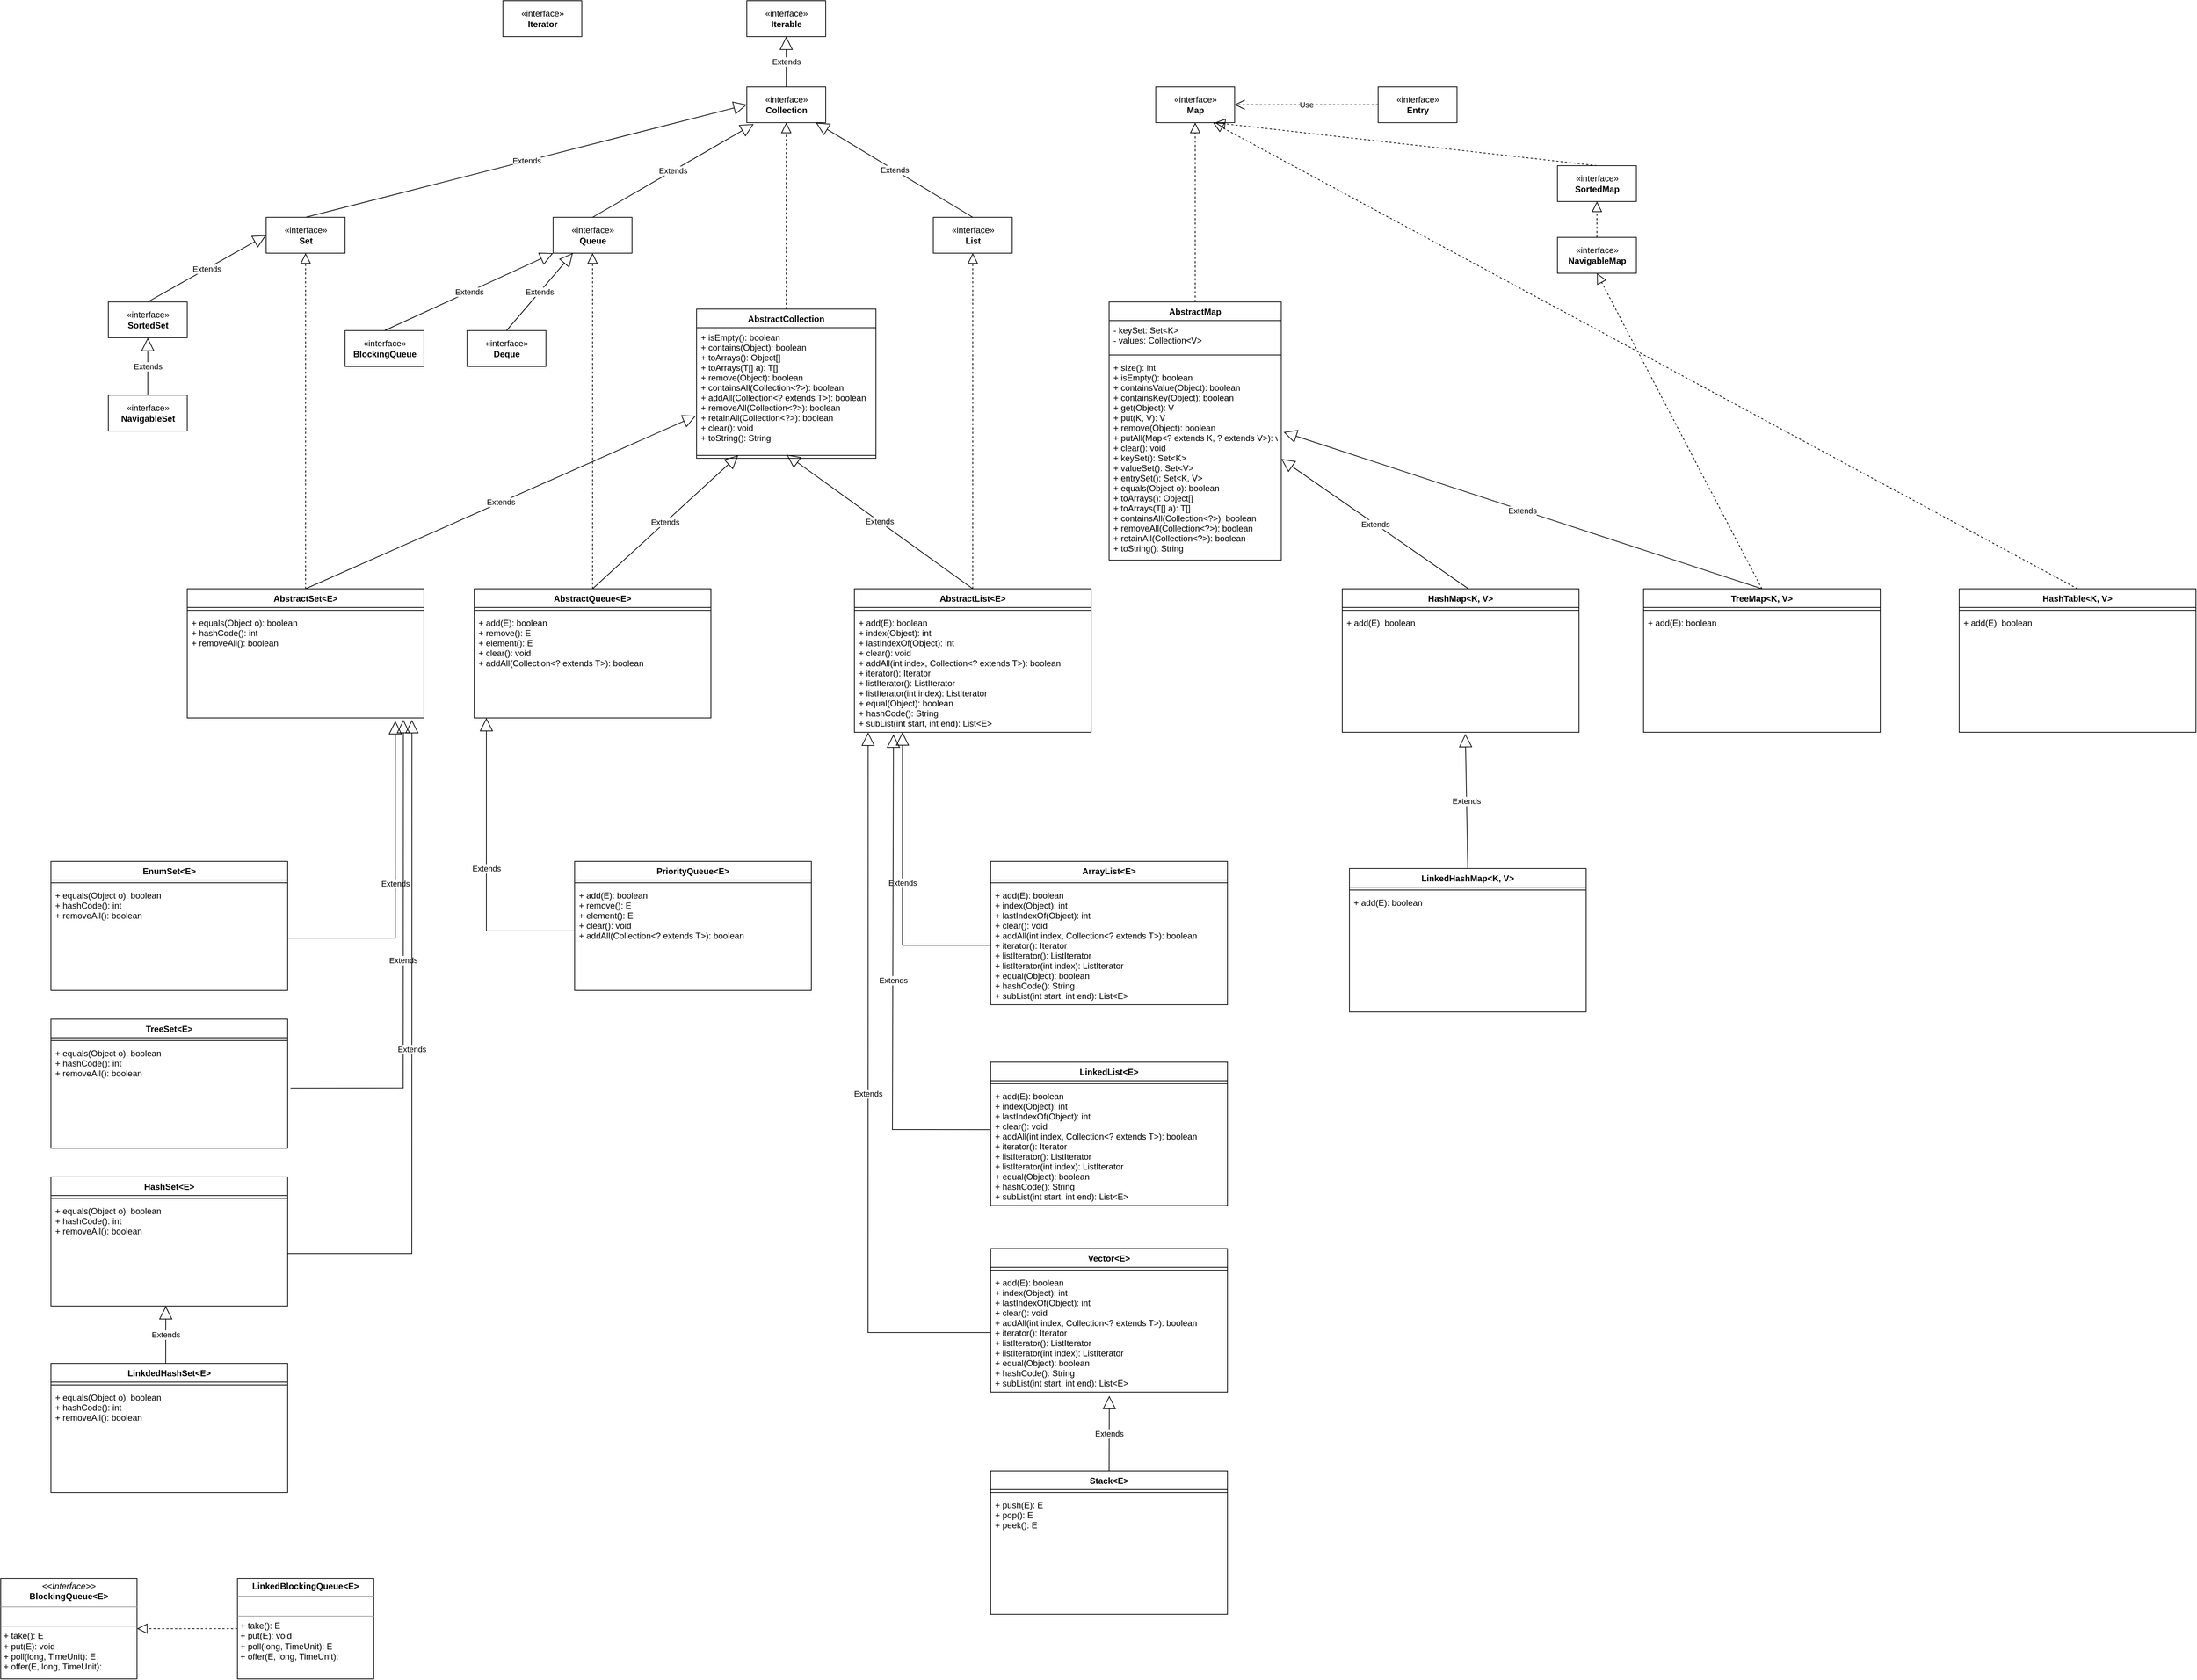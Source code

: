 <mxfile version="15.5.4" type="embed" pages="2"><diagram id="eCedGf2uXN-FvLZCMcMq" name="Collection Framework"><mxGraphModel dx="1541" dy="880" grid="1" gridSize="10" guides="1" tooltips="1" connect="1" arrows="1" fold="1" page="1" pageScale="1" pageWidth="850" pageHeight="1100" math="0" shadow="0"><root><mxCell id="0"/><mxCell id="1" parent="0"/><mxCell id="2" value="«interface»&lt;br&gt;&lt;b&gt;Iterator&lt;/b&gt;" style="html=1;" parent="1" vertex="1"><mxGeometry x="-100" y="40" width="110" height="50" as="geometry"/></mxCell><mxCell id="3" value="«interface»&lt;br&gt;&lt;b&gt;Iterable&lt;/b&gt;" style="html=1;" parent="1" vertex="1"><mxGeometry x="240" y="40" width="110" height="50" as="geometry"/></mxCell><mxCell id="5" value="«interface»&lt;br&gt;&lt;b&gt;Collection&lt;/b&gt;" style="html=1;" parent="1" vertex="1"><mxGeometry x="240" y="160" width="110" height="50" as="geometry"/></mxCell><mxCell id="7" value="«interface»&lt;br&gt;&lt;b&gt;Set&lt;/b&gt;" style="html=1;" parent="1" vertex="1"><mxGeometry x="-430" y="342" width="110" height="50" as="geometry"/></mxCell><mxCell id="8" value="" style="endArrow=block;dashed=1;endFill=0;endSize=12;html=1;rounded=0;entryX=0.5;entryY=1;entryDx=0;entryDy=0;exitX=0.5;exitY=0;exitDx=0;exitDy=0;" parent="1" source="12" target="5" edge="1"><mxGeometry width="160" relative="1" as="geometry"><mxPoint x="305" y="170" as="sourcePoint"/><mxPoint x="305" y="100" as="targetPoint"/></mxGeometry></mxCell><mxCell id="9" value="«interface»&lt;br&gt;&lt;b&gt;List&lt;/b&gt;" style="html=1;" parent="1" vertex="1"><mxGeometry x="500" y="342" width="110" height="50" as="geometry"/></mxCell><mxCell id="11" value="«interface»&lt;br&gt;&lt;b&gt;Map&lt;/b&gt;" style="html=1;" parent="1" vertex="1"><mxGeometry x="810" y="160" width="110" height="50" as="geometry"/></mxCell><mxCell id="12" value="AbstractCollection" style="swimlane;fontStyle=1;align=center;verticalAlign=top;childLayout=stackLayout;horizontal=1;startSize=26;horizontalStack=0;resizeParent=1;resizeParentMax=0;resizeLast=0;collapsible=1;marginBottom=0;" parent="1" vertex="1"><mxGeometry x="170" y="470" width="250" height="208" as="geometry"><mxRectangle x="440" y="280" width="140" height="26" as="alternateBounds"/></mxGeometry></mxCell><mxCell id="15" value="+ isEmpty(): boolean&#10;+ contains(Object): boolean&#10;+ toArrays(): Object[]&#10;+ toArrays(T[] a): T[]&#10;+ remove(Object): boolean&#10;+ containsAll(Collection&lt;?&gt;): boolean&#10;+ addAll(Collection&lt;? extends T&gt;): boolean&#10;+ removeAll(Collection&lt;?&gt;): boolean&#10;+ retainAll(Collection&lt;?&gt;): boolean&#10;+ clear(): void&#10;+ toString(): String" style="text;strokeColor=none;fillColor=none;align=left;verticalAlign=top;spacingLeft=4;spacingRight=4;overflow=hidden;rotatable=0;points=[[0,0.5],[1,0.5]];portConstraint=eastwest;" parent="12" vertex="1"><mxGeometry y="26" width="250" height="174" as="geometry"/></mxCell><mxCell id="14" value="" style="line;strokeWidth=1;fillColor=none;align=left;verticalAlign=middle;spacingTop=-1;spacingLeft=3;spacingRight=3;rotatable=0;labelPosition=right;points=[];portConstraint=eastwest;" parent="12" vertex="1"><mxGeometry y="200" width="250" height="8" as="geometry"/></mxCell><mxCell id="16" value="Extends" style="endArrow=block;endSize=16;endFill=0;html=1;rounded=0;entryX=0.5;entryY=1;entryDx=0;entryDy=0;exitX=0.5;exitY=0;exitDx=0;exitDy=0;" parent="1" source="5" target="3" edge="1"><mxGeometry width="160" relative="1" as="geometry"><mxPoint x="100" y="410" as="sourcePoint"/><mxPoint x="260" y="410" as="targetPoint"/></mxGeometry></mxCell><mxCell id="17" value="Extends" style="endArrow=block;endSize=16;endFill=0;html=1;rounded=0;exitX=0.5;exitY=0;exitDx=0;exitDy=0;" parent="1" source="9" target="5" edge="1"><mxGeometry width="160" relative="1" as="geometry"><mxPoint x="305" y="170" as="sourcePoint"/><mxPoint x="240" y="250" as="targetPoint"/></mxGeometry></mxCell><mxCell id="18" value="Extends" style="endArrow=block;endSize=16;endFill=0;html=1;rounded=0;exitX=0.5;exitY=0;exitDx=0;exitDy=0;entryX=0;entryY=0.5;entryDx=0;entryDy=0;" parent="1" source="7" target="5" edge="1"><mxGeometry width="160" relative="1" as="geometry"><mxPoint x="305" y="290" as="sourcePoint"/><mxPoint x="300" y="210" as="targetPoint"/></mxGeometry></mxCell><mxCell id="22" value="AbstractList&lt;E&gt;" style="swimlane;fontStyle=1;align=center;verticalAlign=top;childLayout=stackLayout;horizontal=1;startSize=26;horizontalStack=0;resizeParent=1;resizeParentMax=0;resizeLast=0;collapsible=1;marginBottom=0;" parent="1" vertex="1"><mxGeometry x="390" y="860" width="330" height="200" as="geometry"><mxRectangle x="440" y="280" width="140" height="26" as="alternateBounds"/></mxGeometry></mxCell><mxCell id="23" value="" style="line;strokeWidth=1;fillColor=none;align=left;verticalAlign=middle;spacingTop=-1;spacingLeft=3;spacingRight=3;rotatable=0;labelPosition=right;points=[];portConstraint=eastwest;" parent="22" vertex="1"><mxGeometry y="26" width="330" height="8" as="geometry"/></mxCell><mxCell id="24" value="+ add(E): boolean&#10;+ index(Object): int&#10;+ lastIndexOf(Object): int&#10;+ clear(): void&#10;+ addAll(int index, Collection&lt;? extends T&gt;): boolean&#10;+ iterator(): Iterator&#10;+ listIterator(): ListIterator&#10;+ listIterator(int index): ListIterator&#10;+ equal(Object): boolean&#10;+ hashCode(): String&#10;+ subList(int start, int end): List&lt;E&gt;" style="text;strokeColor=none;fillColor=none;align=left;verticalAlign=top;spacingLeft=4;spacingRight=4;overflow=hidden;rotatable=0;points=[[0,0.5],[1,0.5]];portConstraint=eastwest;" parent="22" vertex="1"><mxGeometry y="34" width="330" height="166" as="geometry"/></mxCell><mxCell id="25" value="Extends" style="endArrow=block;endSize=16;endFill=0;html=1;rounded=0;exitX=0.5;exitY=0;exitDx=0;exitDy=0;entryX=0.503;entryY=1.018;entryDx=0;entryDy=0;entryPerimeter=0;" parent="1" source="22" target="15" edge="1"><mxGeometry width="160" relative="1" as="geometry"><mxPoint x="105" y="290" as="sourcePoint"/><mxPoint x="560" y="490" as="targetPoint"/></mxGeometry></mxCell><mxCell id="26" value="" style="endArrow=block;dashed=1;endFill=0;endSize=12;html=1;rounded=0;entryX=0.5;entryY=1;entryDx=0;entryDy=0;exitX=0.5;exitY=0;exitDx=0;exitDy=0;" parent="1" source="22" target="9" edge="1"><mxGeometry width="160" relative="1" as="geometry"><mxPoint x="575" y="290" as="sourcePoint"/><mxPoint x="305" y="220" as="targetPoint"/></mxGeometry></mxCell><mxCell id="27" value="«interface»&lt;br&gt;&lt;b&gt;Queue&lt;/b&gt;" style="html=1;" parent="1" vertex="1"><mxGeometry x="-30" y="342" width="110" height="50" as="geometry"/></mxCell><mxCell id="29" value="Extends" style="endArrow=block;endSize=16;endFill=0;html=1;rounded=0;exitX=0.5;exitY=0;exitDx=0;exitDy=0;entryX=0.087;entryY=1.039;entryDx=0;entryDy=0;entryPerimeter=0;" parent="1" source="27" target="5" edge="1"><mxGeometry width="160" relative="1" as="geometry"><mxPoint x="105" y="290" as="sourcePoint"/><mxPoint x="310" y="220" as="targetPoint"/></mxGeometry></mxCell><mxCell id="30" value="AbstractQueue&lt;E&gt;" style="swimlane;fontStyle=1;align=center;verticalAlign=top;childLayout=stackLayout;horizontal=1;startSize=26;horizontalStack=0;resizeParent=1;resizeParentMax=0;resizeLast=0;collapsible=1;marginBottom=0;" parent="1" vertex="1"><mxGeometry x="-140" y="860" width="330" height="180" as="geometry"><mxRectangle x="440" y="280" width="140" height="26" as="alternateBounds"/></mxGeometry></mxCell><mxCell id="31" value="" style="line;strokeWidth=1;fillColor=none;align=left;verticalAlign=middle;spacingTop=-1;spacingLeft=3;spacingRight=3;rotatable=0;labelPosition=right;points=[];portConstraint=eastwest;" parent="30" vertex="1"><mxGeometry y="26" width="330" height="8" as="geometry"/></mxCell><mxCell id="32" value="+ add(E): boolean&#10;+ remove(): E&#10;+ element(): E&#10;+ clear(): void&#10;+ addAll(Collection&lt;? extends T&gt;): boolean" style="text;strokeColor=none;fillColor=none;align=left;verticalAlign=top;spacingLeft=4;spacingRight=4;overflow=hidden;rotatable=0;points=[[0,0.5],[1,0.5]];portConstraint=eastwest;" parent="30" vertex="1"><mxGeometry y="34" width="330" height="146" as="geometry"/></mxCell><mxCell id="33" value="" style="endArrow=block;dashed=1;endFill=0;endSize=12;html=1;rounded=0;entryX=0.5;entryY=1;entryDx=0;entryDy=0;exitX=0.5;exitY=0;exitDx=0;exitDy=0;" parent="1" source="30" target="27" edge="1"><mxGeometry width="160" relative="1" as="geometry"><mxPoint x="425" y="580" as="sourcePoint"/><mxPoint x="305" y="340" as="targetPoint"/></mxGeometry></mxCell><mxCell id="34" value="Extends" style="endArrow=block;endSize=16;endFill=0;html=1;rounded=0;exitX=0.5;exitY=0;exitDx=0;exitDy=0;entryX=0.232;entryY=1.023;entryDx=0;entryDy=0;entryPerimeter=0;" parent="1" source="30" target="15" edge="1"><mxGeometry width="160" relative="1" as="geometry"><mxPoint x="425" y="580" as="sourcePoint"/><mxPoint x="540" y="460" as="targetPoint"/></mxGeometry></mxCell><mxCell id="35" value="AbstractSet&lt;E&gt;" style="swimlane;fontStyle=1;align=center;verticalAlign=top;childLayout=stackLayout;horizontal=1;startSize=26;horizontalStack=0;resizeParent=1;resizeParentMax=0;resizeLast=0;collapsible=1;marginBottom=0;" parent="1" vertex="1"><mxGeometry x="-540" y="860" width="330" height="180" as="geometry"><mxRectangle x="440" y="280" width="140" height="26" as="alternateBounds"/></mxGeometry></mxCell><mxCell id="36" value="" style="line;strokeWidth=1;fillColor=none;align=left;verticalAlign=middle;spacingTop=-1;spacingLeft=3;spacingRight=3;rotatable=0;labelPosition=right;points=[];portConstraint=eastwest;" parent="35" vertex="1"><mxGeometry y="26" width="330" height="8" as="geometry"/></mxCell><mxCell id="37" value="+ equals(Object o): boolean&#10;+ hashCode(): int&#10;+ removeAll(): boolean" style="text;strokeColor=none;fillColor=none;align=left;verticalAlign=top;spacingLeft=4;spacingRight=4;overflow=hidden;rotatable=0;points=[[0,0.5],[1,0.5]];portConstraint=eastwest;" parent="35" vertex="1"><mxGeometry y="34" width="330" height="146" as="geometry"/></mxCell><mxCell id="38" value="" style="endArrow=block;dashed=1;endFill=0;endSize=12;html=1;rounded=0;entryX=0.5;entryY=1;entryDx=0;entryDy=0;exitX=0.5;exitY=0;exitDx=0;exitDy=0;" parent="1" source="35" target="7" edge="1"><mxGeometry width="160" relative="1" as="geometry"><mxPoint x="35" y="580" as="sourcePoint"/><mxPoint x="-95" y="340" as="targetPoint"/></mxGeometry></mxCell><mxCell id="39" value="Extends" style="endArrow=block;endSize=16;endFill=0;html=1;rounded=0;exitX=0.5;exitY=0;exitDx=0;exitDy=0;entryX=-0.004;entryY=0.706;entryDx=0;entryDy=0;entryPerimeter=0;" parent="1" source="35" target="15" edge="1"><mxGeometry width="160" relative="1" as="geometry"><mxPoint x="35" y="580" as="sourcePoint"/><mxPoint x="508" y="473.358" as="targetPoint"/></mxGeometry></mxCell><mxCell id="40" value="AbstractMap" style="swimlane;fontStyle=1;align=center;verticalAlign=top;childLayout=stackLayout;horizontal=1;startSize=26;horizontalStack=0;resizeParent=1;resizeParentMax=0;resizeLast=0;collapsible=1;marginBottom=0;" parent="1" vertex="1"><mxGeometry x="745" y="460" width="240" height="360" as="geometry"><mxRectangle x="440" y="280" width="140" height="26" as="alternateBounds"/></mxGeometry></mxCell><mxCell id="43" value="- keySet: Set&lt;K&gt;&#10;- values: Collection&lt;V&gt;" style="text;strokeColor=none;fillColor=none;align=left;verticalAlign=top;spacingLeft=4;spacingRight=4;overflow=hidden;rotatable=0;points=[[0,0.5],[1,0.5]];portConstraint=eastwest;" parent="40" vertex="1"><mxGeometry y="26" width="240" height="44" as="geometry"/></mxCell><mxCell id="42" value="" style="line;strokeWidth=1;fillColor=none;align=left;verticalAlign=middle;spacingTop=-1;spacingLeft=3;spacingRight=3;rotatable=0;labelPosition=right;points=[];portConstraint=eastwest;" parent="40" vertex="1"><mxGeometry y="70" width="240" height="8" as="geometry"/></mxCell><mxCell id="41" value="+ size(): int&#10;+ isEmpty(): boolean&#10;+ containsValue(Object): boolean&#10;+ containsKey(Object): boolean&#10;+ get(Object): V&#10;+ put(K, V): V&#10;+ remove(Object): boolean&#10;+ putAll(Map&lt;? extends K, ? extends V&gt;): void&#10;+ clear(): void&#10;+ keySet(): Set&lt;K&gt;&#10;+ valueSet(): Set&lt;V&gt;&#10;+ entrySet(): Set&lt;K, V&gt;&#10;+ equals(Object o): boolean&#10;+ toArrays(): Object[]&#10;+ toArrays(T[] a): T[]&#10;+ containsAll(Collection&lt;?&gt;): boolean&#10;+ removeAll(Collection&lt;?&gt;): boolean&#10;+ retainAll(Collection&lt;?&gt;): boolean&#10;+ toString(): String" style="text;strokeColor=none;fillColor=none;align=left;verticalAlign=top;spacingLeft=4;spacingRight=4;overflow=hidden;rotatable=0;points=[[0,0.5],[1,0.5]];portConstraint=eastwest;" parent="40" vertex="1"><mxGeometry y="78" width="240" height="282" as="geometry"/></mxCell><mxCell id="44" value="«interface»&lt;br&gt;&lt;b&gt;Entry&lt;/b&gt;" style="html=1;" parent="1" vertex="1"><mxGeometry x="1120" y="160" width="110" height="50" as="geometry"/></mxCell><mxCell id="45" value="Use" style="endArrow=open;endSize=12;dashed=1;html=1;rounded=0;exitX=0;exitY=0.5;exitDx=0;exitDy=0;entryX=1;entryY=0.5;entryDx=0;entryDy=0;" parent="1" source="44" target="11" edge="1"><mxGeometry width="160" relative="1" as="geometry"><mxPoint x="670" y="260" as="sourcePoint"/><mxPoint x="830" y="260" as="targetPoint"/></mxGeometry></mxCell><mxCell id="46" value="" style="endArrow=block;dashed=1;endFill=0;endSize=12;html=1;rounded=0;entryX=0.5;entryY=1;entryDx=0;entryDy=0;exitX=0.5;exitY=0;exitDx=0;exitDy=0;" parent="1" source="40" target="11" edge="1"><mxGeometry width="160" relative="1" as="geometry"><mxPoint x="565" y="870" as="sourcePoint"/><mxPoint x="565" y="402" as="targetPoint"/></mxGeometry></mxCell><mxCell id="47" value="HashMap&lt;K, V&gt;" style="swimlane;fontStyle=1;align=center;verticalAlign=top;childLayout=stackLayout;horizontal=1;startSize=26;horizontalStack=0;resizeParent=1;resizeParentMax=0;resizeLast=0;collapsible=1;marginBottom=0;" parent="1" vertex="1"><mxGeometry x="1070" y="860" width="330" height="200" as="geometry"><mxRectangle x="440" y="280" width="140" height="26" as="alternateBounds"/></mxGeometry></mxCell><mxCell id="48" value="" style="line;strokeWidth=1;fillColor=none;align=left;verticalAlign=middle;spacingTop=-1;spacingLeft=3;spacingRight=3;rotatable=0;labelPosition=right;points=[];portConstraint=eastwest;" parent="47" vertex="1"><mxGeometry y="26" width="330" height="8" as="geometry"/></mxCell><mxCell id="49" value="+ add(E): boolean" style="text;strokeColor=none;fillColor=none;align=left;verticalAlign=top;spacingLeft=4;spacingRight=4;overflow=hidden;rotatable=0;points=[[0,0.5],[1,0.5]];portConstraint=eastwest;" parent="47" vertex="1"><mxGeometry y="34" width="330" height="166" as="geometry"/></mxCell><mxCell id="50" value="Extends" style="endArrow=block;endSize=16;endFill=0;html=1;rounded=0;exitX=0.534;exitY=0.001;exitDx=0;exitDy=0;entryX=1;entryY=0.5;entryDx=0;entryDy=0;exitPerimeter=0;" parent="1" source="47" target="41" edge="1"><mxGeometry width="160" relative="1" as="geometry"><mxPoint x="565" y="870.0" as="sourcePoint"/><mxPoint x="305.75" y="683.132" as="targetPoint"/></mxGeometry></mxCell><mxCell id="51" value="«interface»&lt;br&gt;&lt;b&gt;SortedMap&lt;/b&gt;" style="html=1;" parent="1" vertex="1"><mxGeometry x="1370" y="270" width="110" height="50" as="geometry"/></mxCell><mxCell id="52" value="" style="endArrow=block;dashed=1;endFill=0;endSize=12;html=1;rounded=0;entryX=0.75;entryY=1;entryDx=0;entryDy=0;exitX=0.5;exitY=0;exitDx=0;exitDy=0;" parent="1" source="51" target="11" edge="1"><mxGeometry width="160" relative="1" as="geometry"><mxPoint x="875" y="470" as="sourcePoint"/><mxPoint x="875" y="220" as="targetPoint"/></mxGeometry></mxCell><mxCell id="53" value="«interface»&lt;br&gt;&lt;b&gt;NavigableMap&lt;/b&gt;" style="html=1;" parent="1" vertex="1"><mxGeometry x="1370" y="370" width="110" height="50" as="geometry"/></mxCell><mxCell id="54" value="" style="endArrow=block;dashed=1;endFill=0;endSize=12;html=1;rounded=0;entryX=0.5;entryY=1;entryDx=0;entryDy=0;exitX=0.5;exitY=0;exitDx=0;exitDy=0;" parent="1" source="53" target="51" edge="1"><mxGeometry width="160" relative="1" as="geometry"><mxPoint x="1185" y="302" as="sourcePoint"/><mxPoint x="902.5" y="220" as="targetPoint"/></mxGeometry></mxCell><mxCell id="55" value="«interface»&lt;br&gt;&lt;b&gt;SortedSet&lt;/b&gt;" style="html=1;" parent="1" vertex="1"><mxGeometry x="-650" y="460" width="110" height="50" as="geometry"/></mxCell><mxCell id="56" value="«interface»&lt;br&gt;&lt;b&gt;NavigableSet&lt;/b&gt;" style="html=1;" parent="1" vertex="1"><mxGeometry x="-650" y="590" width="110" height="50" as="geometry"/></mxCell><mxCell id="57" value="Extends" style="endArrow=block;endSize=16;endFill=0;html=1;rounded=0;exitX=0.5;exitY=0;exitDx=0;exitDy=0;entryX=0;entryY=0.5;entryDx=0;entryDy=0;" parent="1" source="55" target="7" edge="1"><mxGeometry width="160" relative="1" as="geometry"><mxPoint x="-365" y="352" as="sourcePoint"/><mxPoint x="250" y="195" as="targetPoint"/></mxGeometry></mxCell><mxCell id="58" value="Extends" style="endArrow=block;endSize=16;endFill=0;html=1;rounded=0;exitX=0.5;exitY=0;exitDx=0;exitDy=0;entryX=0.5;entryY=1;entryDx=0;entryDy=0;" parent="1" source="56" target="55" edge="1"><mxGeometry width="160" relative="1" as="geometry"><mxPoint x="-585" y="470" as="sourcePoint"/><mxPoint x="-420" y="377" as="targetPoint"/></mxGeometry></mxCell><mxCell id="59" value="TreeMap&lt;K, V&gt;" style="swimlane;fontStyle=1;align=center;verticalAlign=top;childLayout=stackLayout;horizontal=1;startSize=26;horizontalStack=0;resizeParent=1;resizeParentMax=0;resizeLast=0;collapsible=1;marginBottom=0;" parent="1" vertex="1"><mxGeometry x="1490" y="860" width="330" height="200" as="geometry"><mxRectangle x="440" y="280" width="140" height="26" as="alternateBounds"/></mxGeometry></mxCell><mxCell id="60" value="" style="line;strokeWidth=1;fillColor=none;align=left;verticalAlign=middle;spacingTop=-1;spacingLeft=3;spacingRight=3;rotatable=0;labelPosition=right;points=[];portConstraint=eastwest;" parent="59" vertex="1"><mxGeometry y="26" width="330" height="8" as="geometry"/></mxCell><mxCell id="61" value="+ add(E): boolean" style="text;strokeColor=none;fillColor=none;align=left;verticalAlign=top;spacingLeft=4;spacingRight=4;overflow=hidden;rotatable=0;points=[[0,0.5],[1,0.5]];portConstraint=eastwest;" parent="59" vertex="1"><mxGeometry y="34" width="330" height="166" as="geometry"/></mxCell><mxCell id="62" value="Extends" style="endArrow=block;endSize=16;endFill=0;html=1;rounded=0;exitX=0.5;exitY=0;exitDx=0;exitDy=0;entryX=1.014;entryY=0.367;entryDx=0;entryDy=0;entryPerimeter=0;" parent="1" source="59" target="41" edge="1"><mxGeometry width="160" relative="1" as="geometry"><mxPoint x="1256.22" y="870.2" as="sourcePoint"/><mxPoint x="995" y="689.0" as="targetPoint"/></mxGeometry></mxCell><mxCell id="63" value="HashTable&lt;K, V&gt;" style="swimlane;fontStyle=1;align=center;verticalAlign=top;childLayout=stackLayout;horizontal=1;startSize=26;horizontalStack=0;resizeParent=1;resizeParentMax=0;resizeLast=0;collapsible=1;marginBottom=0;" parent="1" vertex="1"><mxGeometry x="1930" y="860" width="330" height="200" as="geometry"><mxRectangle x="440" y="280" width="140" height="26" as="alternateBounds"/></mxGeometry></mxCell><mxCell id="64" value="" style="line;strokeWidth=1;fillColor=none;align=left;verticalAlign=middle;spacingTop=-1;spacingLeft=3;spacingRight=3;rotatable=0;labelPosition=right;points=[];portConstraint=eastwest;" parent="63" vertex="1"><mxGeometry y="26" width="330" height="8" as="geometry"/></mxCell><mxCell id="65" value="+ add(E): boolean" style="text;strokeColor=none;fillColor=none;align=left;verticalAlign=top;spacingLeft=4;spacingRight=4;overflow=hidden;rotatable=0;points=[[0,0.5],[1,0.5]];portConstraint=eastwest;" parent="63" vertex="1"><mxGeometry y="34" width="330" height="166" as="geometry"/></mxCell><mxCell id="66" value="" style="endArrow=block;dashed=1;endFill=0;endSize=12;html=1;rounded=0;exitX=0.5;exitY=0;exitDx=0;exitDy=0;" parent="1" source="63" edge="1"><mxGeometry width="160" relative="1" as="geometry"><mxPoint x="875" y="470" as="sourcePoint"/><mxPoint x="890" y="210" as="targetPoint"/></mxGeometry></mxCell><mxCell id="67" value="" style="endArrow=block;dashed=1;endFill=0;endSize=12;html=1;rounded=0;exitX=0.5;exitY=0;exitDx=0;exitDy=0;entryX=0.5;entryY=1;entryDx=0;entryDy=0;" parent="1" source="59" target="53" edge="1"><mxGeometry width="160" relative="1" as="geometry"><mxPoint x="2105" y="870" as="sourcePoint"/><mxPoint x="900" y="220" as="targetPoint"/></mxGeometry></mxCell><mxCell id="68" value="LinkedHashMap&lt;K, V&gt;" style="swimlane;fontStyle=1;align=center;verticalAlign=top;childLayout=stackLayout;horizontal=1;startSize=26;horizontalStack=0;resizeParent=1;resizeParentMax=0;resizeLast=0;collapsible=1;marginBottom=0;" parent="1" vertex="1"><mxGeometry x="1080" y="1250" width="330" height="200" as="geometry"><mxRectangle x="440" y="280" width="140" height="26" as="alternateBounds"/></mxGeometry></mxCell><mxCell id="69" value="" style="line;strokeWidth=1;fillColor=none;align=left;verticalAlign=middle;spacingTop=-1;spacingLeft=3;spacingRight=3;rotatable=0;labelPosition=right;points=[];portConstraint=eastwest;" parent="68" vertex="1"><mxGeometry y="26" width="330" height="8" as="geometry"/></mxCell><mxCell id="70" value="+ add(E): boolean" style="text;strokeColor=none;fillColor=none;align=left;verticalAlign=top;spacingLeft=4;spacingRight=4;overflow=hidden;rotatable=0;points=[[0,0.5],[1,0.5]];portConstraint=eastwest;" parent="68" vertex="1"><mxGeometry y="34" width="330" height="166" as="geometry"/></mxCell><mxCell id="71" value="Extends" style="endArrow=block;endSize=16;endFill=0;html=1;rounded=0;exitX=0.5;exitY=0;exitDx=0;exitDy=0;entryX=0.52;entryY=1.014;entryDx=0;entryDy=0;entryPerimeter=0;" parent="1" source="68" target="49" edge="1"><mxGeometry width="160" relative="1" as="geometry"><mxPoint x="1256.22" y="870.2" as="sourcePoint"/><mxPoint x="995" y="689.0" as="targetPoint"/></mxGeometry></mxCell><mxCell id="72" value="ArrayList&lt;E&gt;" style="swimlane;fontStyle=1;align=center;verticalAlign=top;childLayout=stackLayout;horizontal=1;startSize=26;horizontalStack=0;resizeParent=1;resizeParentMax=0;resizeLast=0;collapsible=1;marginBottom=0;" parent="1" vertex="1"><mxGeometry x="580" y="1240" width="330" height="200" as="geometry"><mxRectangle x="440" y="280" width="140" height="26" as="alternateBounds"/></mxGeometry></mxCell><mxCell id="73" value="" style="line;strokeWidth=1;fillColor=none;align=left;verticalAlign=middle;spacingTop=-1;spacingLeft=3;spacingRight=3;rotatable=0;labelPosition=right;points=[];portConstraint=eastwest;" parent="72" vertex="1"><mxGeometry y="26" width="330" height="8" as="geometry"/></mxCell><mxCell id="74" value="+ add(E): boolean&#10;+ index(Object): int&#10;+ lastIndexOf(Object): int&#10;+ clear(): void&#10;+ addAll(int index, Collection&lt;? extends T&gt;): boolean&#10;+ iterator(): Iterator&#10;+ listIterator(): ListIterator&#10;+ listIterator(int index): ListIterator&#10;+ equal(Object): boolean&#10;+ hashCode(): String&#10;+ subList(int start, int end): List&lt;E&gt;" style="text;strokeColor=none;fillColor=none;align=left;verticalAlign=top;spacingLeft=4;spacingRight=4;overflow=hidden;rotatable=0;points=[[0,0.5],[1,0.5]];portConstraint=eastwest;" parent="72" vertex="1"><mxGeometry y="34" width="330" height="166" as="geometry"/></mxCell><mxCell id="75" value="LinkedList&lt;E&gt;" style="swimlane;fontStyle=1;align=center;verticalAlign=top;childLayout=stackLayout;horizontal=1;startSize=26;horizontalStack=0;resizeParent=1;resizeParentMax=0;resizeLast=0;collapsible=1;marginBottom=0;" parent="1" vertex="1"><mxGeometry x="580" y="1520" width="330" height="200" as="geometry"><mxRectangle x="440" y="280" width="140" height="26" as="alternateBounds"/></mxGeometry></mxCell><mxCell id="76" value="" style="line;strokeWidth=1;fillColor=none;align=left;verticalAlign=middle;spacingTop=-1;spacingLeft=3;spacingRight=3;rotatable=0;labelPosition=right;points=[];portConstraint=eastwest;" parent="75" vertex="1"><mxGeometry y="26" width="330" height="8" as="geometry"/></mxCell><mxCell id="77" value="+ add(E): boolean&#10;+ index(Object): int&#10;+ lastIndexOf(Object): int&#10;+ clear(): void&#10;+ addAll(int index, Collection&lt;? extends T&gt;): boolean&#10;+ iterator(): Iterator&#10;+ listIterator(): ListIterator&#10;+ listIterator(int index): ListIterator&#10;+ equal(Object): boolean&#10;+ hashCode(): String&#10;+ subList(int start, int end): List&lt;E&gt;" style="text;strokeColor=none;fillColor=none;align=left;verticalAlign=top;spacingLeft=4;spacingRight=4;overflow=hidden;rotatable=0;points=[[0,0.5],[1,0.5]];portConstraint=eastwest;" parent="75" vertex="1"><mxGeometry y="34" width="330" height="166" as="geometry"/></mxCell><mxCell id="78" value="Vector&lt;E&gt;" style="swimlane;fontStyle=1;align=center;verticalAlign=top;childLayout=stackLayout;horizontal=1;startSize=26;horizontalStack=0;resizeParent=1;resizeParentMax=0;resizeLast=0;collapsible=1;marginBottom=0;" parent="1" vertex="1"><mxGeometry x="580" y="1780" width="330" height="200" as="geometry"><mxRectangle x="440" y="280" width="140" height="26" as="alternateBounds"/></mxGeometry></mxCell><mxCell id="79" value="" style="line;strokeWidth=1;fillColor=none;align=left;verticalAlign=middle;spacingTop=-1;spacingLeft=3;spacingRight=3;rotatable=0;labelPosition=right;points=[];portConstraint=eastwest;" parent="78" vertex="1"><mxGeometry y="26" width="330" height="8" as="geometry"/></mxCell><mxCell id="80" value="+ add(E): boolean&#10;+ index(Object): int&#10;+ lastIndexOf(Object): int&#10;+ clear(): void&#10;+ addAll(int index, Collection&lt;? extends T&gt;): boolean&#10;+ iterator(): Iterator&#10;+ listIterator(): ListIterator&#10;+ listIterator(int index): ListIterator&#10;+ equal(Object): boolean&#10;+ hashCode(): String&#10;+ subList(int start, int end): List&lt;E&gt;" style="text;strokeColor=none;fillColor=none;align=left;verticalAlign=top;spacingLeft=4;spacingRight=4;overflow=hidden;rotatable=0;points=[[0,0.5],[1,0.5]];portConstraint=eastwest;" parent="78" vertex="1"><mxGeometry y="34" width="330" height="166" as="geometry"/></mxCell><mxCell id="81" value="«interface»&lt;br&gt;&lt;b&gt;Deque&lt;/b&gt;" style="html=1;" parent="1" vertex="1"><mxGeometry x="-150" y="500" width="110" height="50" as="geometry"/></mxCell><mxCell id="82" value="Extends" style="endArrow=block;endSize=16;endFill=0;html=1;rounded=0;exitX=0.5;exitY=0;exitDx=0;exitDy=0;entryX=0.25;entryY=1;entryDx=0;entryDy=0;" parent="1" source="81" target="27" edge="1"><mxGeometry width="160" relative="1" as="geometry"><mxPoint x="35" y="352" as="sourcePoint"/><mxPoint x="259.57" y="221.95" as="targetPoint"/></mxGeometry></mxCell><mxCell id="83" value="Extends" style="endArrow=block;endSize=16;endFill=0;html=1;rounded=0;exitX=0;exitY=0.5;exitDx=0;exitDy=0;" parent="1" source="74" edge="1"><mxGeometry width="160" relative="1" as="geometry"><mxPoint x="565" y="870" as="sourcePoint"/><mxPoint x="457" y="1060" as="targetPoint"/><Array as="points"><mxPoint x="457" y="1357"/></Array></mxGeometry></mxCell><mxCell id="84" value="Extends" style="endArrow=block;endSize=16;endFill=0;html=1;rounded=0;exitX=-0.004;exitY=0.362;exitDx=0;exitDy=0;exitPerimeter=0;entryX=0.165;entryY=1.018;entryDx=0;entryDy=0;entryPerimeter=0;" parent="1" source="77" target="24" edge="1"><mxGeometry width="160" relative="1" as="geometry"><mxPoint x="590" y="1367" as="sourcePoint"/><mxPoint x="460" y="1070" as="targetPoint"/><Array as="points"><mxPoint x="443" y="1614"/></Array></mxGeometry></mxCell><mxCell id="85" value="Extends" style="endArrow=block;endSize=16;endFill=0;html=1;rounded=0;exitX=0;exitY=0.5;exitDx=0;exitDy=0;entryX=0.058;entryY=1.002;entryDx=0;entryDy=0;entryPerimeter=0;" parent="1" source="80" target="24" edge="1"><mxGeometry width="160" relative="1" as="geometry"><mxPoint x="588.68" y="1624.092" as="sourcePoint"/><mxPoint x="454.45" y="1072.988" as="targetPoint"/><Array as="points"><mxPoint x="409" y="1897"/></Array></mxGeometry></mxCell><mxCell id="86" value="Stack&lt;E&gt;" style="swimlane;fontStyle=1;align=center;verticalAlign=top;childLayout=stackLayout;horizontal=1;startSize=26;horizontalStack=0;resizeParent=1;resizeParentMax=0;resizeLast=0;collapsible=1;marginBottom=0;" parent="1" vertex="1"><mxGeometry x="580" y="2090" width="330" height="200" as="geometry"><mxRectangle x="440" y="280" width="140" height="26" as="alternateBounds"/></mxGeometry></mxCell><mxCell id="87" value="" style="line;strokeWidth=1;fillColor=none;align=left;verticalAlign=middle;spacingTop=-1;spacingLeft=3;spacingRight=3;rotatable=0;labelPosition=right;points=[];portConstraint=eastwest;" parent="86" vertex="1"><mxGeometry y="26" width="330" height="8" as="geometry"/></mxCell><mxCell id="88" value="+ push(E): E&#10;+ pop(): E&#10;+ peek(): E" style="text;strokeColor=none;fillColor=none;align=left;verticalAlign=top;spacingLeft=4;spacingRight=4;overflow=hidden;rotatable=0;points=[[0,0.5],[1,0.5]];portConstraint=eastwest;" parent="86" vertex="1"><mxGeometry y="34" width="330" height="166" as="geometry"/></mxCell><mxCell id="89" value="Extends" style="endArrow=block;endSize=16;endFill=0;html=1;rounded=0;exitX=0.5;exitY=0;exitDx=0;exitDy=0;entryX=0.501;entryY=1.032;entryDx=0;entryDy=0;entryPerimeter=0;" parent="1" source="86" target="80" edge="1"><mxGeometry width="160" relative="1" as="geometry"><mxPoint x="893" y="2290" as="sourcePoint"/><mxPoint x="770" y="1993" as="targetPoint"/><Array as="points"/></mxGeometry></mxCell><mxCell id="90" value="PriorityQueue&lt;E&gt;" style="swimlane;fontStyle=1;align=center;verticalAlign=top;childLayout=stackLayout;horizontal=1;startSize=26;horizontalStack=0;resizeParent=1;resizeParentMax=0;resizeLast=0;collapsible=1;marginBottom=0;" parent="1" vertex="1"><mxGeometry y="1240" width="330" height="180" as="geometry"><mxRectangle x="440" y="280" width="140" height="26" as="alternateBounds"/></mxGeometry></mxCell><mxCell id="91" value="" style="line;strokeWidth=1;fillColor=none;align=left;verticalAlign=middle;spacingTop=-1;spacingLeft=3;spacingRight=3;rotatable=0;labelPosition=right;points=[];portConstraint=eastwest;" parent="90" vertex="1"><mxGeometry y="26" width="330" height="8" as="geometry"/></mxCell><mxCell id="92" value="+ add(E): boolean&#10;+ remove(): E&#10;+ element(): E&#10;+ clear(): void&#10;+ addAll(Collection&lt;? extends T&gt;): boolean" style="text;strokeColor=none;fillColor=none;align=left;verticalAlign=top;spacingLeft=4;spacingRight=4;overflow=hidden;rotatable=0;points=[[0,0.5],[1,0.5]];portConstraint=eastwest;" parent="90" vertex="1"><mxGeometry y="34" width="330" height="146" as="geometry"/></mxCell><mxCell id="93" value="EnumSet&lt;E&gt;" style="swimlane;fontStyle=1;align=center;verticalAlign=top;childLayout=stackLayout;horizontal=1;startSize=26;horizontalStack=0;resizeParent=1;resizeParentMax=0;resizeLast=0;collapsible=1;marginBottom=0;" parent="1" vertex="1"><mxGeometry x="-730" y="1240" width="330" height="180" as="geometry"><mxRectangle x="440" y="280" width="140" height="26" as="alternateBounds"/></mxGeometry></mxCell><mxCell id="94" value="" style="line;strokeWidth=1;fillColor=none;align=left;verticalAlign=middle;spacingTop=-1;spacingLeft=3;spacingRight=3;rotatable=0;labelPosition=right;points=[];portConstraint=eastwest;" parent="93" vertex="1"><mxGeometry y="26" width="330" height="8" as="geometry"/></mxCell><mxCell id="95" value="+ equals(Object o): boolean&#10;+ hashCode(): int&#10;+ removeAll(): boolean" style="text;strokeColor=none;fillColor=none;align=left;verticalAlign=top;spacingLeft=4;spacingRight=4;overflow=hidden;rotatable=0;points=[[0,0.5],[1,0.5]];portConstraint=eastwest;" parent="93" vertex="1"><mxGeometry y="34" width="330" height="146" as="geometry"/></mxCell><mxCell id="96" value="Extends" style="endArrow=block;endSize=16;endFill=0;html=1;rounded=0;exitX=0;exitY=0.5;exitDx=0;exitDy=0;" parent="1" edge="1"><mxGeometry width="160" relative="1" as="geometry"><mxPoint y="1337" as="sourcePoint"/><mxPoint x="-123" y="1040" as="targetPoint"/><Array as="points"><mxPoint x="-123" y="1337"/></Array></mxGeometry></mxCell><mxCell id="97" value="Extends" style="endArrow=block;endSize=16;endFill=0;html=1;rounded=0;exitX=1;exitY=0.5;exitDx=0;exitDy=0;entryX=0.879;entryY=1.029;entryDx=0;entryDy=0;entryPerimeter=0;" parent="1" source="95" target="37" edge="1"><mxGeometry width="160" relative="1" as="geometry"><mxPoint x="10" y="1347" as="sourcePoint"/><mxPoint x="-113" y="1050" as="targetPoint"/><Array as="points"><mxPoint x="-250" y="1347"/></Array></mxGeometry></mxCell><mxCell id="98" value="TreeSet&lt;E&gt;" style="swimlane;fontStyle=1;align=center;verticalAlign=top;childLayout=stackLayout;horizontal=1;startSize=26;horizontalStack=0;resizeParent=1;resizeParentMax=0;resizeLast=0;collapsible=1;marginBottom=0;" parent="1" vertex="1"><mxGeometry x="-730" y="1460" width="330" height="180" as="geometry"><mxRectangle x="440" y="280" width="140" height="26" as="alternateBounds"/></mxGeometry></mxCell><mxCell id="99" value="" style="line;strokeWidth=1;fillColor=none;align=left;verticalAlign=middle;spacingTop=-1;spacingLeft=3;spacingRight=3;rotatable=0;labelPosition=right;points=[];portConstraint=eastwest;" parent="98" vertex="1"><mxGeometry y="26" width="330" height="8" as="geometry"/></mxCell><mxCell id="100" value="+ equals(Object o): boolean&#10;+ hashCode(): int&#10;+ removeAll(): boolean" style="text;strokeColor=none;fillColor=none;align=left;verticalAlign=top;spacingLeft=4;spacingRight=4;overflow=hidden;rotatable=0;points=[[0,0.5],[1,0.5]];portConstraint=eastwest;" parent="98" vertex="1"><mxGeometry y="34" width="330" height="146" as="geometry"/></mxCell><mxCell id="101" value="HashSet&lt;E&gt;" style="swimlane;fontStyle=1;align=center;verticalAlign=top;childLayout=stackLayout;horizontal=1;startSize=26;horizontalStack=0;resizeParent=1;resizeParentMax=0;resizeLast=0;collapsible=1;marginBottom=0;" parent="1" vertex="1"><mxGeometry x="-730" y="1680" width="330" height="180" as="geometry"><mxRectangle x="440" y="280" width="140" height="26" as="alternateBounds"/></mxGeometry></mxCell><mxCell id="102" value="" style="line;strokeWidth=1;fillColor=none;align=left;verticalAlign=middle;spacingTop=-1;spacingLeft=3;spacingRight=3;rotatable=0;labelPosition=right;points=[];portConstraint=eastwest;" parent="101" vertex="1"><mxGeometry y="26" width="330" height="8" as="geometry"/></mxCell><mxCell id="103" value="+ equals(Object o): boolean&#10;+ hashCode(): int&#10;+ removeAll(): boolean" style="text;strokeColor=none;fillColor=none;align=left;verticalAlign=top;spacingLeft=4;spacingRight=4;overflow=hidden;rotatable=0;points=[[0,0.5],[1,0.5]];portConstraint=eastwest;" parent="101" vertex="1"><mxGeometry y="34" width="330" height="146" as="geometry"/></mxCell><mxCell id="104" value="LinkdedHashSet&lt;E&gt;" style="swimlane;fontStyle=1;align=center;verticalAlign=top;childLayout=stackLayout;horizontal=1;startSize=26;horizontalStack=0;resizeParent=1;resizeParentMax=0;resizeLast=0;collapsible=1;marginBottom=0;" parent="1" vertex="1"><mxGeometry x="-730" y="1940" width="330" height="180" as="geometry"><mxRectangle x="440" y="280" width="140" height="26" as="alternateBounds"/></mxGeometry></mxCell><mxCell id="105" value="" style="line;strokeWidth=1;fillColor=none;align=left;verticalAlign=middle;spacingTop=-1;spacingLeft=3;spacingRight=3;rotatable=0;labelPosition=right;points=[];portConstraint=eastwest;" parent="104" vertex="1"><mxGeometry y="26" width="330" height="8" as="geometry"/></mxCell><mxCell id="106" value="+ equals(Object o): boolean&#10;+ hashCode(): int&#10;+ removeAll(): boolean" style="text;strokeColor=none;fillColor=none;align=left;verticalAlign=top;spacingLeft=4;spacingRight=4;overflow=hidden;rotatable=0;points=[[0,0.5],[1,0.5]];portConstraint=eastwest;" parent="104" vertex="1"><mxGeometry y="34" width="330" height="146" as="geometry"/></mxCell><mxCell id="107" value="Extends" style="endArrow=block;endSize=16;endFill=0;html=1;rounded=0;exitX=1.012;exitY=0.426;exitDx=0;exitDy=0;entryX=0.913;entryY=1.018;entryDx=0;entryDy=0;entryPerimeter=0;exitPerimeter=0;" parent="1" source="100" target="37" edge="1"><mxGeometry width="160" relative="1" as="geometry"><mxPoint x="-390" y="1357" as="sourcePoint"/><mxPoint x="-239.93" y="1054.234" as="targetPoint"/><Array as="points"><mxPoint x="-239" y="1556"/></Array></mxGeometry></mxCell><mxCell id="108" value="Extends" style="endArrow=block;endSize=16;endFill=0;html=1;rounded=0;exitX=1;exitY=0.5;exitDx=0;exitDy=0;entryX=0.949;entryY=1.019;entryDx=0;entryDy=0;entryPerimeter=0;" parent="1" source="103" target="37" edge="1"><mxGeometry width="160" relative="1" as="geometry"><mxPoint x="-386.04" y="1566.196" as="sourcePoint"/><mxPoint x="-228.71" y="1052.628" as="targetPoint"/><Array as="points"><mxPoint x="-227" y="1787"/></Array></mxGeometry></mxCell><mxCell id="109" value="Extends" style="endArrow=block;endSize=16;endFill=0;html=1;rounded=0;entryX=0.879;entryY=1.029;entryDx=0;entryDy=0;entryPerimeter=0;" parent="1" edge="1"><mxGeometry width="160" relative="1" as="geometry"><mxPoint x="-570" y="1940" as="sourcePoint"/><mxPoint x="-569.93" y="1860.004" as="targetPoint"/><Array as="points"/></mxGeometry></mxCell><mxCell id="110" value="«interface»&lt;br&gt;&lt;b&gt;BlockingQueue&lt;/b&gt;" style="html=1;" vertex="1" parent="1"><mxGeometry x="-320" y="500" width="110" height="50" as="geometry"/></mxCell><mxCell id="112" value="Extends" style="endArrow=block;endSize=16;endFill=0;html=1;rounded=0;exitX=0.5;exitY=0;exitDx=0;exitDy=0;entryX=0;entryY=1;entryDx=0;entryDy=0;" edge="1" parent="1" source="110" target="27"><mxGeometry width="160" relative="1" as="geometry"><mxPoint x="-85" y="510" as="sourcePoint"/><mxPoint x="7.5" y="402" as="targetPoint"/></mxGeometry></mxCell><mxCell id="117" value="&lt;p style=&quot;margin: 0px ; margin-top: 4px ; text-align: center&quot;&gt;&lt;i&gt;&amp;lt;&amp;lt;Interface&amp;gt;&amp;gt;&lt;/i&gt;&lt;br&gt;&lt;b&gt;BlockingQueue&amp;lt;E&amp;gt;&lt;/b&gt;&lt;br&gt;&lt;/p&gt;&lt;hr size=&quot;1&quot;&gt;&lt;p style=&quot;margin: 0px ; margin-left: 4px&quot;&gt;&lt;br&gt;&lt;/p&gt;&lt;hr size=&quot;1&quot;&gt;&lt;p style=&quot;margin: 0px ; margin-left: 4px&quot;&gt;+ take(): E&lt;br&gt;+ put(E): void&lt;/p&gt;&lt;p style=&quot;margin: 0px ; margin-left: 4px&quot;&gt;+ poll(long, TimeUnit): E&lt;/p&gt;&lt;p style=&quot;margin: 0px ; margin-left: 4px&quot;&gt;+ offer(E, long, TimeUnit):&amp;nbsp;&lt;/p&gt;" style="verticalAlign=top;align=left;overflow=fill;fontSize=12;fontFamily=Helvetica;html=1;" vertex="1" parent="1"><mxGeometry x="-800" y="2240" width="190" height="140" as="geometry"/></mxCell><mxCell id="118" value="&lt;p style=&quot;margin: 0px ; margin-top: 4px ; text-align: center&quot;&gt;&lt;b&gt;LinkedBlockingQueue&amp;lt;E&amp;gt;&lt;/b&gt;&lt;br&gt;&lt;/p&gt;&lt;hr size=&quot;1&quot;&gt;&lt;p style=&quot;margin: 0px ; margin-left: 4px&quot;&gt;&lt;br&gt;&lt;/p&gt;&lt;hr size=&quot;1&quot;&gt;&lt;p style=&quot;margin: 0px ; margin-left: 4px&quot;&gt;+ take(): E&lt;br&gt;+ put(E): void&lt;/p&gt;&lt;p style=&quot;margin: 0px ; margin-left: 4px&quot;&gt;+ poll(long, TimeUnit): E&lt;/p&gt;&lt;p style=&quot;margin: 0px ; margin-left: 4px&quot;&gt;+ offer(E, long, TimeUnit):&amp;nbsp;&lt;/p&gt;" style="verticalAlign=top;align=left;overflow=fill;fontSize=12;fontFamily=Helvetica;html=1;" vertex="1" parent="1"><mxGeometry x="-470" y="2240" width="190" height="140" as="geometry"/></mxCell><mxCell id="119" value="" style="endArrow=block;dashed=1;endFill=0;endSize=12;html=1;rounded=0;entryX=1;entryY=0.5;entryDx=0;entryDy=0;exitX=0;exitY=0.5;exitDx=0;exitDy=0;" edge="1" parent="1" source="118" target="117"><mxGeometry width="160" relative="1" as="geometry"><mxPoint x="-670" y="2500" as="sourcePoint"/><mxPoint x="-510" y="2500" as="targetPoint"/></mxGeometry></mxCell></root></mxGraphModel></diagram><diagram id="xrf_TUQn4eja0QI2MX36" name="HashMap Source Code Analysis"><mxGraphModel dx="900" dy="661" grid="1" gridSize="10" guides="1" tooltips="1" connect="1" arrows="1" fold="1" page="1" pageScale="1" pageWidth="850" pageHeight="1100" math="0" shadow="0"><root><mxCell id="8WkgSGDGLaFsKMieQ4qR-0"/><mxCell id="8WkgSGDGLaFsKMieQ4qR-1" parent="8WkgSGDGLaFsKMieQ4qR-0"/><mxCell id="8WkgSGDGLaFsKMieQ4qR-2" value="Hash Map Source Code Analysis" style="swimlane;startSize=20;horizontal=1;containerType=tree;" vertex="1" parent="8WkgSGDGLaFsKMieQ4qR-1"><mxGeometry x="40" y="40" width="920" height="126" as="geometry"/></mxCell><mxCell id="8WkgSGDGLaFsKMieQ4qR-5" value="" style="edgeStyle=entityRelationEdgeStyle;startArrow=none;endArrow=none;segment=10;curved=1;rounded=0;" edge="1" parent="8WkgSGDGLaFsKMieQ4qR-2" source="8WkgSGDGLaFsKMieQ4qR-7" target="8WkgSGDGLaFsKMieQ4qR-10"><mxGeometry relative="1" as="geometry"/></mxCell><mxCell id="8WkgSGDGLaFsKMieQ4qR-6" value="" style="edgeStyle=entityRelationEdgeStyle;startArrow=none;endArrow=none;segment=10;curved=1;rounded=0;" edge="1" parent="8WkgSGDGLaFsKMieQ4qR-2" source="8WkgSGDGLaFsKMieQ4qR-7" target="8WkgSGDGLaFsKMieQ4qR-11"><mxGeometry relative="1" as="geometry"/></mxCell><mxCell id="8WkgSGDGLaFsKMieQ4qR-7" value="HashMap" style="ellipse;whiteSpace=wrap;html=1;align=center;treeFolding=1;treeMoving=1;newEdgeStyle={&quot;edgeStyle&quot;:&quot;entityRelationEdgeStyle&quot;,&quot;startArrow&quot;:&quot;none&quot;,&quot;endArrow&quot;:&quot;none&quot;,&quot;segment&quot;:10,&quot;curved&quot;:1};" vertex="1" parent="8WkgSGDGLaFsKMieQ4qR-2"><mxGeometry x="160" y="60" width="100" height="40" as="geometry"/></mxCell><mxCell id="8WkgSGDGLaFsKMieQ4qR-10" value="Topic" style="whiteSpace=wrap;html=1;rounded=1;arcSize=50;align=center;verticalAlign=middle;strokeWidth=1;autosize=1;spacing=4;treeFolding=1;treeMoving=1;newEdgeStyle={&quot;edgeStyle&quot;:&quot;entityRelationEdgeStyle&quot;,&quot;startArrow&quot;:&quot;none&quot;,&quot;endArrow&quot;:&quot;none&quot;,&quot;segment&quot;:10,&quot;curved&quot;:1};" vertex="1" parent="8WkgSGDGLaFsKMieQ4qR-2"><mxGeometry x="20" y="40" width="80" height="20" as="geometry"/></mxCell><mxCell id="8WkgSGDGLaFsKMieQ4qR-11" value="Branch" style="whiteSpace=wrap;html=1;shape=partialRectangle;top=0;left=0;bottom=1;right=0;points=[[0,1],[1,1]];fillColor=none;align=center;verticalAlign=bottom;routingCenterY=0.5;snapToPoint=1;autosize=1;treeFolding=1;treeMoving=1;newEdgeStyle={&quot;edgeStyle&quot;:&quot;entityRelationEdgeStyle&quot;,&quot;startArrow&quot;:&quot;none&quot;,&quot;endArrow&quot;:&quot;none&quot;,&quot;segment&quot;:10,&quot;curved&quot;:1};" vertex="1" parent="8WkgSGDGLaFsKMieQ4qR-2"><mxGeometry x="20" y="80" width="72" height="26" as="geometry"/></mxCell><mxCell id="8WkgSGDGLaFsKMieQ4qR-15" value="HashTable比较" style="whiteSpace=wrap;html=1;rounded=1;arcSize=50;align=center;verticalAlign=middle;strokeWidth=1;autosize=1;spacing=4;treeFolding=1;treeMoving=1;newEdgeStyle={&quot;edgeStyle&quot;:&quot;entityRelationEdgeStyle&quot;,&quot;startArrow&quot;:&quot;none&quot;,&quot;endArrow&quot;:&quot;none&quot;,&quot;segment&quot;:10,&quot;curved&quot;:1};" vertex="1" parent="8WkgSGDGLaFsKMieQ4qR-2"><mxGeometry x="480" y="35" width="120" height="30" as="geometry"/></mxCell><mxCell id="8WkgSGDGLaFsKMieQ4qR-16" value="" style="edgeStyle=entityRelationEdgeStyle;startArrow=none;endArrow=none;segment=10;curved=1;rounded=0;" edge="1" target="8WkgSGDGLaFsKMieQ4qR-17" source="8WkgSGDGLaFsKMieQ4qR-15" parent="8WkgSGDGLaFsKMieQ4qR-2"><mxGeometry relative="1" as="geometry"><mxPoint x="445" y="90" as="sourcePoint"/></mxGeometry></mxCell><mxCell id="8WkgSGDGLaFsKMieQ4qR-17" value="相同点" style="whiteSpace=wrap;html=1;rounded=1;arcSize=50;align=center;verticalAlign=middle;strokeWidth=1;autosize=1;spacing=4;treeFolding=1;treeMoving=1;newEdgeStyle={&quot;edgeStyle&quot;:&quot;entityRelationEdgeStyle&quot;,&quot;startArrow&quot;:&quot;none&quot;,&quot;endArrow&quot;:&quot;none&quot;,&quot;segment&quot;:10,&quot;curved&quot;:1};" vertex="1" parent="8WkgSGDGLaFsKMieQ4qR-2"><mxGeometry x="670" y="35" width="80" height="30" as="geometry"/></mxCell><mxCell id="8WkgSGDGLaFsKMieQ4qR-20" value="" style="edgeStyle=entityRelationEdgeStyle;startArrow=none;endArrow=none;segment=10;curved=1;rounded=0;" edge="1" target="8WkgSGDGLaFsKMieQ4qR-21" source="8WkgSGDGLaFsKMieQ4qR-17" parent="8WkgSGDGLaFsKMieQ4qR-2"><mxGeometry relative="1" as="geometry"><mxPoint x="640" y="90" as="sourcePoint"/></mxGeometry></mxCell><mxCell id="8WkgSGDGLaFsKMieQ4qR-21" value="基于数据和链表实现" style="whiteSpace=wrap;html=1;rounded=1;arcSize=50;align=center;verticalAlign=middle;strokeWidth=1;autosize=1;spacing=4;treeFolding=1;treeMoving=1;newEdgeStyle={&quot;edgeStyle&quot;:&quot;entityRelationEdgeStyle&quot;,&quot;startArrow&quot;:&quot;none&quot;,&quot;endArrow&quot;:&quot;none&quot;,&quot;segment&quot;:10,&quot;curved&quot;:1};" vertex="1" parent="8WkgSGDGLaFsKMieQ4qR-2"><mxGeometry x="790" y="35" width="150" height="30" as="geometry"/></mxCell><mxCell id="8WkgSGDGLaFsKMieQ4qR-27" value="" style="edgeStyle=orthogonalEdgeStyle;rounded=0;orthogonalLoop=1;jettySize=auto;html=1;" edge="1" parent="8WkgSGDGLaFsKMieQ4qR-1" source="8WkgSGDGLaFsKMieQ4qR-19" target="8WkgSGDGLaFsKMieQ4qR-26"><mxGeometry relative="1" as="geometry"/></mxCell><mxCell id="8WkgSGDGLaFsKMieQ4qR-28" value="" style="edgeStyle=orthogonalEdgeStyle;rounded=0;orthogonalLoop=1;jettySize=auto;html=1;" edge="1" parent="8WkgSGDGLaFsKMieQ4qR-1" source="8WkgSGDGLaFsKMieQ4qR-19" target="8WkgSGDGLaFsKMieQ4qR-26"><mxGeometry relative="1" as="geometry"/></mxCell><mxCell id="8WkgSGDGLaFsKMieQ4qR-32" value="" style="edgeStyle=orthogonalEdgeStyle;rounded=0;orthogonalLoop=1;jettySize=auto;html=1;" edge="1" parent="8WkgSGDGLaFsKMieQ4qR-1" source="8WkgSGDGLaFsKMieQ4qR-19" target="8WkgSGDGLaFsKMieQ4qR-31"><mxGeometry relative="1" as="geometry"><Array as="points"><mxPoint x="750" y="230"/><mxPoint x="985" y="230"/></Array></mxGeometry></mxCell><mxCell id="8WkgSGDGLaFsKMieQ4qR-19" value="不同点" style="whiteSpace=wrap;html=1;rounded=1;arcSize=50;align=center;verticalAlign=middle;strokeWidth=1;autosize=1;spacing=4;treeFolding=1;treeMoving=1;newEdgeStyle={&quot;edgeStyle&quot;:&quot;entityRelationEdgeStyle&quot;,&quot;startArrow&quot;:&quot;none&quot;,&quot;endArrow&quot;:&quot;none&quot;,&quot;segment&quot;:10,&quot;curved&quot;:1};" vertex="1" parent="8WkgSGDGLaFsKMieQ4qR-1"><mxGeometry x="710" y="180" width="80" height="30" as="geometry"/></mxCell><mxCell id="8WkgSGDGLaFsKMieQ4qR-18" value="" style="edgeStyle=entityRelationEdgeStyle;startArrow=none;endArrow=none;segment=10;curved=1;rounded=0;" edge="1" target="8WkgSGDGLaFsKMieQ4qR-19" source="8WkgSGDGLaFsKMieQ4qR-15" parent="8WkgSGDGLaFsKMieQ4qR-1"><mxGeometry relative="1" as="geometry"><mxPoint x="485" y="130" as="sourcePoint"/></mxGeometry></mxCell><mxCell id="8WkgSGDGLaFsKMieQ4qR-23" value="都有初始大小，和扩容因子" style="whiteSpace=wrap;html=1;rounded=1;arcSize=50;align=center;verticalAlign=middle;strokeWidth=1;autosize=1;spacing=4;treeFolding=1;treeMoving=1;newEdgeStyle={&quot;edgeStyle&quot;:&quot;entityRelationEdgeStyle&quot;,&quot;startArrow&quot;:&quot;none&quot;,&quot;endArrow&quot;:&quot;none&quot;,&quot;segment&quot;:10,&quot;curved&quot;:1};" vertex="1" parent="8WkgSGDGLaFsKMieQ4qR-1"><mxGeometry x="830" y="120" width="180" height="30" as="geometry"/></mxCell><mxCell id="8WkgSGDGLaFsKMieQ4qR-22" value="" style="edgeStyle=entityRelationEdgeStyle;startArrow=none;endArrow=none;segment=10;curved=1;rounded=0;" edge="1" target="8WkgSGDGLaFsKMieQ4qR-23" source="8WkgSGDGLaFsKMieQ4qR-17" parent="8WkgSGDGLaFsKMieQ4qR-1"><mxGeometry relative="1" as="geometry"><mxPoint x="680" y="130" as="sourcePoint"/></mxGeometry></mxCell><mxCell id="8WkgSGDGLaFsKMieQ4qR-26" value="HashTable线程安全" style="whiteSpace=wrap;html=1;rounded=1;arcSize=50;align=center;verticalAlign=middle;strokeWidth=1;autosize=1;spacing=4;treeFolding=1;treeMoving=1;newEdgeStyle={&quot;edgeStyle&quot;:&quot;entityRelationEdgeStyle&quot;,&quot;startArrow&quot;:&quot;none&quot;,&quot;endArrow&quot;:&quot;none&quot;,&quot;segment&quot;:10,&quot;curved&quot;:1};" vertex="1" parent="8WkgSGDGLaFsKMieQ4qR-1"><mxGeometry x="835" y="180" width="150" height="30" as="geometry"/></mxCell><mxCell id="8WkgSGDGLaFsKMieQ4qR-31" value="HashTable不允许key和value为null，HashMap允许" style="whiteSpace=wrap;html=1;rounded=1;arcSize=50;align=center;verticalAlign=middle;strokeWidth=1;autosize=1;spacing=4;treeFolding=1;treeMoving=1;newEdgeStyle={&quot;edgeStyle&quot;:&quot;entityRelationEdgeStyle&quot;,&quot;startArrow&quot;:&quot;none&quot;,&quot;endArrow&quot;:&quot;none&quot;,&quot;segment&quot;:10,&quot;curved&quot;:1};" vertex="1" parent="8WkgSGDGLaFsKMieQ4qR-1"><mxGeometry x="830" y="290" width="310" height="30" as="geometry"/></mxCell><mxCell id="8WkgSGDGLaFsKMieQ4qR-36" value="" style="edgeStyle=orthogonalEdgeStyle;rounded=0;orthogonalLoop=1;jettySize=auto;html=1;" edge="1" parent="8WkgSGDGLaFsKMieQ4qR-1" source="8WkgSGDGLaFsKMieQ4qR-34" target="8WkgSGDGLaFsKMieQ4qR-35"><mxGeometry relative="1" as="geometry"/></mxCell><mxCell id="8WkgSGDGLaFsKMieQ4qR-38" value="" style="edgeStyle=orthogonalEdgeStyle;rounded=0;orthogonalLoop=1;jettySize=auto;html=1;" edge="1" parent="8WkgSGDGLaFsKMieQ4qR-1" source="8WkgSGDGLaFsKMieQ4qR-34" target="8WkgSGDGLaFsKMieQ4qR-37"><mxGeometry relative="1" as="geometry"><Array as="points"><mxPoint x="575" y="290"/><mxPoint x="775" y="290"/></Array></mxGeometry></mxCell><mxCell id="8WkgSGDGLaFsKMieQ4qR-34" value="遍历顺序" style="whiteSpace=wrap;html=1;rounded=1;arcSize=50;align=center;verticalAlign=middle;strokeWidth=1;autosize=1;spacing=4;treeFolding=1;treeMoving=1;newEdgeStyle={&quot;edgeStyle&quot;:&quot;entityRelationEdgeStyle&quot;,&quot;startArrow&quot;:&quot;none&quot;,&quot;endArrow&quot;:&quot;none&quot;,&quot;segment&quot;:10,&quot;curved&quot;:1};" vertex="1" parent="8WkgSGDGLaFsKMieQ4qR-1"><mxGeometry x="530" y="230" width="90" height="30" as="geometry"/></mxCell><mxCell id="8WkgSGDGLaFsKMieQ4qR-33" value="" style="edgeStyle=entityRelationEdgeStyle;startArrow=none;endArrow=none;segment=10;curved=1;rounded=0;" edge="1" target="8WkgSGDGLaFsKMieQ4qR-34" source="8WkgSGDGLaFsKMieQ4qR-8" parent="8WkgSGDGLaFsKMieQ4qR-1"><mxGeometry relative="1" as="geometry"><mxPoint x="340" y="160" as="sourcePoint"/></mxGeometry></mxCell><mxCell id="8WkgSGDGLaFsKMieQ4qR-35" value="添加或者减少元素后，没有顺序保证" style="whiteSpace=wrap;html=1;rounded=1;arcSize=50;align=center;verticalAlign=middle;strokeWidth=1;autosize=1;spacing=4;treeFolding=1;treeMoving=1;newEdgeStyle={&quot;edgeStyle&quot;:&quot;entityRelationEdgeStyle&quot;,&quot;startArrow&quot;:&quot;none&quot;,&quot;endArrow&quot;:&quot;none&quot;,&quot;segment&quot;:10,&quot;curved&quot;:1};" vertex="1" parent="8WkgSGDGLaFsKMieQ4qR-1"><mxGeometry x="425" y="310" width="230" height="30" as="geometry"/></mxCell><mxCell id="8WkgSGDGLaFsKMieQ4qR-37" value="也不保证不同时间同一个map顺序相同" style="whiteSpace=wrap;html=1;rounded=1;arcSize=50;align=center;verticalAlign=middle;strokeWidth=1;autosize=1;spacing=4;treeFolding=1;treeMoving=1;newEdgeStyle={&quot;edgeStyle&quot;:&quot;entityRelationEdgeStyle&quot;,&quot;startArrow&quot;:&quot;none&quot;,&quot;endArrow&quot;:&quot;none&quot;,&quot;segment&quot;:10,&quot;curved&quot;:1};" vertex="1" parent="8WkgSGDGLaFsKMieQ4qR-1"><mxGeometry x="620" y="360" width="240" height="30" as="geometry"/></mxCell><mxCell id="8WkgSGDGLaFsKMieQ4qR-41" value="" style="edgeStyle=orthogonalEdgeStyle;rounded=0;orthogonalLoop=1;jettySize=auto;html=1;" edge="1" parent="8WkgSGDGLaFsKMieQ4qR-1" source="8WkgSGDGLaFsKMieQ4qR-8" target="8WkgSGDGLaFsKMieQ4qR-40"><mxGeometry relative="1" as="geometry"/></mxCell><mxCell id="8WkgSGDGLaFsKMieQ4qR-8" value="官方注释" style="whiteSpace=wrap;html=1;rounded=1;arcSize=50;align=center;verticalAlign=middle;strokeWidth=1;autosize=1;spacing=4;treeFolding=1;treeMoving=1;newEdgeStyle={&quot;edgeStyle&quot;:&quot;entityRelationEdgeStyle&quot;,&quot;startArrow&quot;:&quot;none&quot;,&quot;endArrow&quot;:&quot;none&quot;,&quot;segment&quot;:10,&quot;curved&quot;:1};" vertex="1" parent="8WkgSGDGLaFsKMieQ4qR-1"><mxGeometry x="350" y="166" width="90" height="30" as="geometry"/></mxCell><mxCell id="8WkgSGDGLaFsKMieQ4qR-3" value="" style="edgeStyle=entityRelationEdgeStyle;startArrow=none;endArrow=none;segment=10;curved=1;rounded=0;" edge="1" parent="8WkgSGDGLaFsKMieQ4qR-1" source="8WkgSGDGLaFsKMieQ4qR-7" target="8WkgSGDGLaFsKMieQ4qR-8"><mxGeometry relative="1" as="geometry"/></mxCell><mxCell id="8WkgSGDGLaFsKMieQ4qR-14" value="" style="edgeStyle=entityRelationEdgeStyle;startArrow=none;endArrow=none;segment=10;curved=1;rounded=0;" edge="1" target="8WkgSGDGLaFsKMieQ4qR-15" source="8WkgSGDGLaFsKMieQ4qR-8" parent="8WkgSGDGLaFsKMieQ4qR-1"><mxGeometry relative="1" as="geometry"><mxPoint x="340" y="160" as="sourcePoint"/></mxGeometry></mxCell><mxCell id="8WkgSGDGLaFsKMieQ4qR-43" value="" style="edgeStyle=orthogonalEdgeStyle;rounded=0;orthogonalLoop=1;jettySize=auto;html=1;" edge="1" parent="8WkgSGDGLaFsKMieQ4qR-1" source="8WkgSGDGLaFsKMieQ4qR-40" target="8WkgSGDGLaFsKMieQ4qR-42"><mxGeometry relative="1" as="geometry"/></mxCell><mxCell id="8WkgSGDGLaFsKMieQ4qR-47" value="" style="edgeStyle=orthogonalEdgeStyle;rounded=0;orthogonalLoop=1;jettySize=auto;html=1;" edge="1" parent="8WkgSGDGLaFsKMieQ4qR-1" source="8WkgSGDGLaFsKMieQ4qR-40" target="8WkgSGDGLaFsKMieQ4qR-46"><mxGeometry relative="1" as="geometry"/></mxCell><mxCell id="8WkgSGDGLaFsKMieQ4qR-40" value="性能" style="whiteSpace=wrap;html=1;rounded=1;arcSize=50;align=center;verticalAlign=middle;strokeWidth=1;autosize=1;spacing=4;treeFolding=1;treeMoving=1;newEdgeStyle={&quot;edgeStyle&quot;:&quot;entityRelationEdgeStyle&quot;,&quot;startArrow&quot;:&quot;none&quot;,&quot;endArrow&quot;:&quot;none&quot;,&quot;segment&quot;:10,&quot;curved&quot;:1};" vertex="1" parent="8WkgSGDGLaFsKMieQ4qR-1"><mxGeometry x="365" y="440" width="60" height="30" as="geometry"/></mxCell><mxCell id="8WkgSGDGLaFsKMieQ4qR-45" value="" style="edgeStyle=orthogonalEdgeStyle;rounded=0;orthogonalLoop=1;jettySize=auto;html=1;" edge="1" parent="8WkgSGDGLaFsKMieQ4qR-1" source="8WkgSGDGLaFsKMieQ4qR-42" target="8WkgSGDGLaFsKMieQ4qR-44"><mxGeometry relative="1" as="geometry"/></mxCell><mxCell id="8WkgSGDGLaFsKMieQ4qR-42" value="基本性能" style="whiteSpace=wrap;html=1;rounded=1;arcSize=50;align=center;verticalAlign=middle;strokeWidth=1;autosize=1;spacing=4;treeFolding=1;treeMoving=1;newEdgeStyle={&quot;edgeStyle&quot;:&quot;entityRelationEdgeStyle&quot;,&quot;startArrow&quot;:&quot;none&quot;,&quot;endArrow&quot;:&quot;none&quot;,&quot;segment&quot;:10,&quot;curved&quot;:1};" vertex="1" parent="8WkgSGDGLaFsKMieQ4qR-1"><mxGeometry x="490" y="440" width="90" height="30" as="geometry"/></mxCell><mxCell id="8WkgSGDGLaFsKMieQ4qR-44" value="如果hash算法能够保证数据在table上均匀分布，那么HashMap保证常数的get和put性能" style="whiteSpace=wrap;html=1;rounded=1;arcSize=50;align=center;verticalAlign=middle;strokeWidth=1;autosize=1;spacing=4;treeFolding=1;treeMoving=1;newEdgeStyle={&quot;edgeStyle&quot;:&quot;entityRelationEdgeStyle&quot;,&quot;startArrow&quot;:&quot;none&quot;,&quot;endArrow&quot;:&quot;none&quot;,&quot;segment&quot;:10,&quot;curved&quot;:1};" vertex="1" parent="8WkgSGDGLaFsKMieQ4qR-1"><mxGeometry x="620" y="440" width="500" height="30" as="geometry"/></mxCell><mxCell id="8WkgSGDGLaFsKMieQ4qR-49" value="" style="edgeStyle=orthogonalEdgeStyle;rounded=0;orthogonalLoop=1;jettySize=auto;html=1;" edge="1" parent="8WkgSGDGLaFsKMieQ4qR-1" source="8WkgSGDGLaFsKMieQ4qR-46" target="8WkgSGDGLaFsKMieQ4qR-48"><mxGeometry relative="1" as="geometry"/></mxCell><mxCell id="8WkgSGDGLaFsKMieQ4qR-51" value="" style="edgeStyle=orthogonalEdgeStyle;rounded=0;orthogonalLoop=1;jettySize=auto;html=1;" edge="1" parent="8WkgSGDGLaFsKMieQ4qR-1" source="8WkgSGDGLaFsKMieQ4qR-46" target="8WkgSGDGLaFsKMieQ4qR-50"><mxGeometry relative="1" as="geometry"/></mxCell><mxCell id="8WkgSGDGLaFsKMieQ4qR-46" value="遍历性能" style="whiteSpace=wrap;html=1;rounded=1;arcSize=50;align=center;verticalAlign=middle;strokeWidth=1;autosize=1;spacing=4;treeFolding=1;treeMoving=1;newEdgeStyle={&quot;edgeStyle&quot;:&quot;entityRelationEdgeStyle&quot;,&quot;startArrow&quot;:&quot;none&quot;,&quot;endArrow&quot;:&quot;none&quot;,&quot;segment&quot;:10,&quot;curved&quot;:1};" vertex="1" parent="8WkgSGDGLaFsKMieQ4qR-1"><mxGeometry x="350" y="535" width="90" height="30" as="geometry"/></mxCell><mxCell id="8WkgSGDGLaFsKMieQ4qR-48" value="与bucket数量和key-value对的数量成比例" style="whiteSpace=wrap;html=1;rounded=1;arcSize=50;align=center;verticalAlign=middle;strokeWidth=1;autosize=1;spacing=4;treeFolding=1;treeMoving=1;newEdgeStyle={&quot;edgeStyle&quot;:&quot;entityRelationEdgeStyle&quot;,&quot;startArrow&quot;:&quot;none&quot;,&quot;endArrow&quot;:&quot;none&quot;,&quot;segment&quot;:10,&quot;curved&quot;:1};" vertex="1" parent="8WkgSGDGLaFsKMieQ4qR-1"><mxGeometry x="490" y="505" width="260" height="30" as="geometry"/></mxCell><mxCell id="8WkgSGDGLaFsKMieQ4qR-50" value="遍历性能" style="whiteSpace=wrap;html=1;rounded=1;arcSize=50;align=center;verticalAlign=middle;strokeWidth=1;autosize=1;spacing=4;treeFolding=1;treeMoving=1;newEdgeStyle={&quot;edgeStyle&quot;:&quot;entityRelationEdgeStyle&quot;,&quot;startArrow&quot;:&quot;none&quot;,&quot;endArrow&quot;:&quot;none&quot;,&quot;segment&quot;:10,&quot;curved&quot;:1};" vertex="1" parent="8WkgSGDGLaFsKMieQ4qR-1"><mxGeometry x="490" y="565" width="90" height="30" as="geometry"/></mxCell></root></mxGraphModel></diagram></mxfile>
